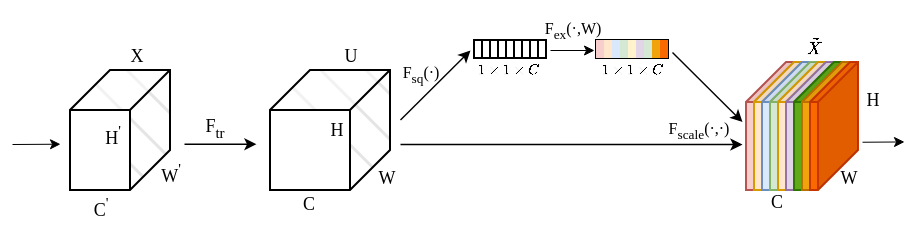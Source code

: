 <mxfile version="26.0.10">
  <diagram name="第 1 页" id="fIxhdMdnYTaUpzPp3vKk">
    <mxGraphModel dx="529" dy="270" grid="1" gridSize="10" guides="1" tooltips="1" connect="1" arrows="1" fold="1" page="1" pageScale="1" pageWidth="827" pageHeight="1169" math="1" shadow="0">
      <root>
        <mxCell id="0" />
        <mxCell id="1" parent="0" />
        <mxCell id="ODvfvK-Vzm__knQPuGtE-5" value="" style="shape=cube;whiteSpace=wrap;html=1;boundedLbl=1;backgroundOutline=1;darkOpacity=0.05;darkOpacity2=0.1;flipH=1;shadow=0;fillColor=default;gradientColor=none;fillStyle=hatch;size=20;aspect=fixed;fontSize=9;fontFamily=Times New Roman;" parent="1" vertex="1">
          <mxGeometry x="180" y="80" width="50" height="60" as="geometry" />
        </mxCell>
        <mxCell id="ODvfvK-Vzm__knQPuGtE-6" value="" style="shape=cube;whiteSpace=wrap;html=1;boundedLbl=1;backgroundOutline=1;darkOpacity=0.05;darkOpacity2=0.1;flipH=1;shadow=0;fillColor=default;gradientColor=none;fillStyle=hatch;aspect=fixed;fontSize=9;fontFamily=Times New Roman;" parent="1" vertex="1">
          <mxGeometry x="280" y="80" width="60" height="60" as="geometry" />
        </mxCell>
        <mxCell id="ODvfvK-Vzm__knQPuGtE-7" value="" style="shape=cube;whiteSpace=wrap;html=1;boundedLbl=1;backgroundOutline=1;darkOpacity=0.05;darkOpacity2=0.1;flipH=1;shadow=0;fillColor=#f8cecc;fillStyle=auto;aspect=fixed;strokeColor=#b85450;fontFamily=Times New Roman;" parent="1" vertex="1">
          <mxGeometry x="518" y="76.01" width="24" height="63.98" as="geometry" />
        </mxCell>
        <mxCell id="ODvfvK-Vzm__knQPuGtE-8" value="&lt;div&gt;&lt;br&gt;&lt;/div&gt;&lt;div&gt;&lt;br&gt;&lt;/div&gt;&lt;div&gt;&lt;br&gt;&lt;/div&gt;&lt;div&gt;&lt;br&gt;&lt;/div&gt;&lt;div&gt;&lt;br&gt;&lt;/div&gt;&lt;div&gt;&lt;br&gt;&lt;/div&gt;" style="shape=cube;whiteSpace=wrap;html=1;boundedLbl=1;backgroundOutline=1;darkOpacity=0.05;darkOpacity2=0.1;flipH=1;shadow=0;fillColor=#ffe6cc;fillStyle=auto;aspect=fixed;strokeColor=#d79b00;fontFamily=Times New Roman;" parent="1" vertex="1">
          <mxGeometry x="522" y="76.01" width="24" height="63.98" as="geometry" />
        </mxCell>
        <mxCell id="ODvfvK-Vzm__knQPuGtE-14" value="&lt;div&gt;&lt;br&gt;&lt;/div&gt;&lt;div&gt;&lt;br&gt;&lt;/div&gt;&lt;div&gt;&lt;br&gt;&lt;/div&gt;&lt;div&gt;&lt;br&gt;&lt;/div&gt;&lt;div&gt;&lt;br&gt;&lt;/div&gt;&lt;div&gt;&lt;br&gt;&lt;/div&gt;" style="shape=cube;whiteSpace=wrap;html=1;boundedLbl=1;backgroundOutline=1;darkOpacity=0.05;darkOpacity2=0.1;flipH=1;shadow=0;fillColor=#dae8fc;fillStyle=auto;aspect=fixed;strokeColor=#6c8ebf;fontFamily=Times New Roman;" parent="1" vertex="1">
          <mxGeometry x="526" y="76.01" width="24" height="63.98" as="geometry" />
        </mxCell>
        <mxCell id="ODvfvK-Vzm__knQPuGtE-15" value="" style="shape=cube;whiteSpace=wrap;html=1;boundedLbl=1;backgroundOutline=1;darkOpacity=0.05;darkOpacity2=0.1;flipH=1;shadow=0;fillColor=#d5e8d4;fillStyle=auto;aspect=fixed;strokeColor=#82b366;fontFamily=Times New Roman;" parent="1" vertex="1">
          <mxGeometry x="530" y="76.01" width="24" height="63.98" as="geometry" />
        </mxCell>
        <mxCell id="ODvfvK-Vzm__knQPuGtE-16" value="&lt;div&gt;&lt;br&gt;&lt;/div&gt;&lt;div&gt;&lt;br&gt;&lt;/div&gt;&lt;div&gt;&lt;br&gt;&lt;/div&gt;&lt;div&gt;&lt;br&gt;&lt;/div&gt;&lt;div&gt;&lt;br&gt;&lt;/div&gt;&lt;div&gt;&lt;br&gt;&lt;/div&gt;" style="shape=cube;whiteSpace=wrap;html=1;boundedLbl=1;backgroundOutline=1;darkOpacity=0.05;darkOpacity2=0.1;flipH=1;shadow=0;fillColor=#ffe6cc;fillStyle=auto;aspect=fixed;strokeColor=#d79b00;fontFamily=Times New Roman;" parent="1" vertex="1">
          <mxGeometry x="534" y="76.01" width="24" height="63.98" as="geometry" />
        </mxCell>
        <mxCell id="ODvfvK-Vzm__knQPuGtE-17" value="&lt;div&gt;&lt;br&gt;&lt;/div&gt;&lt;div&gt;&lt;br&gt;&lt;/div&gt;&lt;div&gt;&lt;br&gt;&lt;/div&gt;&lt;div&gt;&lt;br&gt;&lt;/div&gt;&lt;div&gt;&lt;br&gt;&lt;/div&gt;&lt;div&gt;&lt;br&gt;&lt;/div&gt;" style="shape=cube;whiteSpace=wrap;html=1;boundedLbl=1;backgroundOutline=1;darkOpacity=0.05;darkOpacity2=0.1;flipH=1;shadow=0;fillColor=#e1d5e7;fillStyle=auto;aspect=fixed;strokeColor=#9673a6;fontFamily=Times New Roman;" parent="1" vertex="1">
          <mxGeometry x="538" y="76.01" width="24" height="63.98" as="geometry" />
        </mxCell>
        <mxCell id="ODvfvK-Vzm__knQPuGtE-18" value="" style="shape=cube;whiteSpace=wrap;html=1;boundedLbl=1;backgroundOutline=1;darkOpacity=0.05;darkOpacity2=0.1;flipH=1;shadow=0;fillColor=#60a917;fillStyle=auto;aspect=fixed;fontColor=#ffffff;strokeColor=#2D7600;fontFamily=Times New Roman;" parent="1" vertex="1">
          <mxGeometry x="542" y="76.01" width="24" height="63.98" as="geometry" />
        </mxCell>
        <mxCell id="ODvfvK-Vzm__knQPuGtE-19" value="&lt;div&gt;&lt;br&gt;&lt;/div&gt;&lt;div&gt;&lt;br&gt;&lt;/div&gt;&lt;div&gt;&lt;br&gt;&lt;/div&gt;&lt;div&gt;&lt;br&gt;&lt;/div&gt;&lt;div&gt;&lt;br&gt;&lt;/div&gt;&lt;div&gt;&lt;br&gt;&lt;/div&gt;" style="shape=cube;whiteSpace=wrap;html=1;boundedLbl=1;backgroundOutline=1;darkOpacity=0.05;darkOpacity2=0.1;flipH=1;shadow=0;fillColor=#f0a30a;fillStyle=auto;aspect=fixed;fontColor=#000000;strokeColor=#BD7000;fontFamily=Times New Roman;" parent="1" vertex="1">
          <mxGeometry x="546" y="76.01" width="24" height="63.98" as="geometry" />
        </mxCell>
        <mxCell id="ODvfvK-Vzm__knQPuGtE-20" value="&lt;div&gt;&lt;br&gt;&lt;/div&gt;&lt;div&gt;&lt;br&gt;&lt;/div&gt;&lt;div&gt;&lt;br&gt;&lt;/div&gt;&lt;div&gt;&lt;br&gt;&lt;/div&gt;&lt;div&gt;&lt;br&gt;&lt;/div&gt;&lt;div&gt;&lt;br&gt;&lt;/div&gt;" style="shape=cube;whiteSpace=wrap;html=1;boundedLbl=1;backgroundOutline=1;darkOpacity=0.05;darkOpacity2=0.1;flipH=1;shadow=0;fillColor=#fa6800;fillStyle=auto;aspect=fixed;fontColor=#000000;strokeColor=#C73500;fontFamily=Times New Roman;" parent="1" vertex="1">
          <mxGeometry x="550" y="76.01" width="24" height="63.98" as="geometry" />
        </mxCell>
        <mxCell id="ODvfvK-Vzm__knQPuGtE-24" value="" style="endArrow=classic;html=1;rounded=0;endFill=1;strokeWidth=0.7;startSize=6;endSize=4;strokeColor=default;align=center;verticalAlign=middle;fontFamily=Times New Roman;fontSize=9;fontColor=default;labelBackgroundColor=default;" parent="1" edge="1">
          <mxGeometry width="50" height="50" relative="1" as="geometry">
            <mxPoint x="237" y="116.85" as="sourcePoint" />
            <mxPoint x="273" y="116.85" as="targetPoint" />
          </mxGeometry>
        </mxCell>
        <mxCell id="ODvfvK-Vzm__knQPuGtE-26" value="" style="endArrow=classic;html=1;rounded=0;endFill=1;strokeWidth=0.5;startSize=6;endSize=4;fontSize=9;fontFamily=Times New Roman;" parent="1" edge="1">
          <mxGeometry width="50" height="50" relative="1" as="geometry">
            <mxPoint x="151" y="117" as="sourcePoint" />
            <mxPoint x="175" y="116.85" as="targetPoint" />
          </mxGeometry>
        </mxCell>
        <mxCell id="ODvfvK-Vzm__knQPuGtE-27" value="" style="endArrow=classic;html=1;rounded=0;endFill=1;strokeWidth=0.7;startSize=6;endSize=4;strokeColor=default;align=center;verticalAlign=middle;fontFamily=Times New Roman;fontSize=11;fontColor=default;labelBackgroundColor=default;" parent="1" edge="1">
          <mxGeometry width="50" height="50" relative="1" as="geometry">
            <mxPoint x="345" y="117" as="sourcePoint" />
            <mxPoint x="516" y="117" as="targetPoint" />
          </mxGeometry>
        </mxCell>
        <mxCell id="ODvfvK-Vzm__knQPuGtE-28" value="X" style="text;html=1;align=center;verticalAlign=middle;resizable=0;points=[];autosize=1;strokeColor=none;fillColor=none;fontSize=9;fontFamily=Times New Roman;" parent="1" vertex="1">
          <mxGeometry x="198" y="63" width="30" height="20" as="geometry" />
        </mxCell>
        <mxCell id="ODvfvK-Vzm__knQPuGtE-29" value="C&lt;sup&gt;&#39;&lt;/sup&gt;" style="text;html=1;align=center;verticalAlign=middle;resizable=0;points=[];autosize=1;strokeColor=none;fillColor=none;fontSize=9;fontFamily=Times New Roman;" parent="1" vertex="1">
          <mxGeometry x="180" y="133" width="30" height="30" as="geometry" />
        </mxCell>
        <mxCell id="ODvfvK-Vzm__knQPuGtE-30" value="H&lt;sup&gt;&#39;&lt;/sup&gt;" style="text;html=1;align=center;verticalAlign=middle;resizable=0;points=[];autosize=1;strokeColor=none;fillColor=none;fontSize=9;fontFamily=Times New Roman;" parent="1" vertex="1">
          <mxGeometry x="186" y="97" width="30" height="30" as="geometry" />
        </mxCell>
        <mxCell id="ODvfvK-Vzm__knQPuGtE-31" value="W&lt;sup&gt;&#39;&lt;/sup&gt;" style="text;html=1;align=center;verticalAlign=middle;resizable=0;points=[];autosize=1;strokeColor=none;fillColor=none;fontSize=9;fontFamily=Times New Roman;" parent="1" vertex="1">
          <mxGeometry x="215" y="116" width="30" height="30" as="geometry" />
        </mxCell>
        <mxCell id="ODvfvK-Vzm__knQPuGtE-32" value="F&lt;sub&gt;tr&lt;/sub&gt;" style="text;html=1;align=center;verticalAlign=middle;resizable=0;points=[];autosize=1;strokeColor=none;fillColor=none;fontSize=9;fontFamily=Times New Roman;" parent="1" vertex="1">
          <mxGeometry x="237" y="94" width="30" height="30" as="geometry" />
        </mxCell>
        <mxCell id="ODvfvK-Vzm__knQPuGtE-33" value="U" style="text;html=1;align=center;verticalAlign=middle;resizable=0;points=[];autosize=1;strokeColor=none;fillColor=none;fontSize=9;fontFamily=Times New Roman;" parent="1" vertex="1">
          <mxGeometry x="305" y="63" width="30" height="20" as="geometry" />
        </mxCell>
        <mxCell id="ODvfvK-Vzm__knQPuGtE-35" value="H" style="text;html=1;align=center;verticalAlign=middle;resizable=0;points=[];autosize=1;strokeColor=none;fillColor=none;fontSize=9;fontFamily=Times New Roman;" parent="1" vertex="1">
          <mxGeometry x="298" y="100" width="30" height="20" as="geometry" />
        </mxCell>
        <mxCell id="ODvfvK-Vzm__knQPuGtE-36" value="C" style="text;html=1;align=center;verticalAlign=middle;resizable=0;points=[];autosize=1;strokeColor=none;fillColor=none;fontSize=9;fontFamily=Times New Roman;" parent="1" vertex="1">
          <mxGeometry x="284" y="137" width="30" height="20" as="geometry" />
        </mxCell>
        <mxCell id="ODvfvK-Vzm__knQPuGtE-37" value="W" style="text;html=1;align=center;verticalAlign=middle;resizable=0;points=[];autosize=1;strokeColor=none;fillColor=none;fontSize=9;fontFamily=Times New Roman;" parent="1" vertex="1">
          <mxGeometry x="323" y="124" width="30" height="20" as="geometry" />
        </mxCell>
        <mxCell id="ODvfvK-Vzm__knQPuGtE-38" value="" style="endArrow=classic;html=1;rounded=0;endFill=1;strokeWidth=0.7;startSize=6;endSize=4;strokeColor=default;align=center;verticalAlign=middle;fontFamily=Times New Roman;fontSize=11;fontColor=default;labelBackgroundColor=default;" parent="1" edge="1">
          <mxGeometry width="50" height="50" relative="1" as="geometry">
            <mxPoint x="345" y="104.77" as="sourcePoint" />
            <mxPoint x="380" y="70" as="targetPoint" />
          </mxGeometry>
        </mxCell>
        <mxCell id="ODvfvK-Vzm__knQPuGtE-41" value="" style="shape=table;startSize=0;container=1;collapsible=0;childLayout=tableLayout;fontSize=15;spacingBottom=0;fontFamily=Times New Roman;" parent="1" vertex="1">
          <mxGeometry x="443" y="65" width="36" height="9" as="geometry" />
        </mxCell>
        <mxCell id="ODvfvK-Vzm__knQPuGtE-42" value="" style="shape=tableRow;horizontal=0;startSize=0;swimlaneHead=0;swimlaneBody=0;strokeColor=inherit;top=0;left=0;bottom=0;right=0;collapsible=0;dropTarget=0;fillColor=none;points=[[0,0.5],[1,0.5]];portConstraint=eastwest;fontSize=15;spacingBottom=0;fontFamily=Times New Roman;" parent="ODvfvK-Vzm__knQPuGtE-41" vertex="1">
          <mxGeometry width="36" height="9" as="geometry" />
        </mxCell>
        <mxCell id="ODvfvK-Vzm__knQPuGtE-43" value="" style="shape=partialRectangle;html=1;whiteSpace=wrap;connectable=0;strokeColor=#b85450;overflow=hidden;fillColor=#f8cecc;top=0;left=0;bottom=0;right=0;pointerEvents=1;fontSize=15;spacingBottom=0;fontFamily=Times New Roman;" parent="ODvfvK-Vzm__knQPuGtE-42" vertex="1">
          <mxGeometry width="4" height="9" as="geometry">
            <mxRectangle width="4" height="9" as="alternateBounds" />
          </mxGeometry>
        </mxCell>
        <mxCell id="ODvfvK-Vzm__knQPuGtE-44" value="" style="shape=partialRectangle;html=1;whiteSpace=wrap;connectable=0;strokeColor=#d79b00;overflow=hidden;fillColor=#ffe6cc;top=0;left=0;bottom=0;right=0;pointerEvents=1;fontSize=15;spacingBottom=0;fontFamily=Times New Roman;" parent="ODvfvK-Vzm__knQPuGtE-42" vertex="1">
          <mxGeometry x="4" width="4" height="9" as="geometry">
            <mxRectangle width="4" height="9" as="alternateBounds" />
          </mxGeometry>
        </mxCell>
        <mxCell id="ODvfvK-Vzm__knQPuGtE-45" value="" style="shape=partialRectangle;html=1;whiteSpace=wrap;connectable=0;strokeColor=#6c8ebf;overflow=hidden;fillColor=#dae8fc;top=0;left=0;bottom=0;right=0;pointerEvents=1;fontSize=15;spacingBottom=0;fontFamily=Times New Roman;" parent="ODvfvK-Vzm__knQPuGtE-42" vertex="1">
          <mxGeometry x="8" width="4" height="9" as="geometry">
            <mxRectangle width="4" height="9" as="alternateBounds" />
          </mxGeometry>
        </mxCell>
        <mxCell id="ODvfvK-Vzm__knQPuGtE-58" style="shape=partialRectangle;html=1;whiteSpace=wrap;connectable=0;strokeColor=#82b366;overflow=hidden;fillColor=#d5e8d4;top=0;left=0;bottom=0;right=0;pointerEvents=1;fontSize=15;spacingBottom=0;fontFamily=Times New Roman;" parent="ODvfvK-Vzm__knQPuGtE-42" vertex="1">
          <mxGeometry x="12" width="4" height="9" as="geometry">
            <mxRectangle width="4" height="9" as="alternateBounds" />
          </mxGeometry>
        </mxCell>
        <mxCell id="ODvfvK-Vzm__knQPuGtE-59" style="shape=partialRectangle;html=1;whiteSpace=wrap;connectable=0;strokeColor=#d6b656;overflow=hidden;fillColor=#fff2cc;top=0;left=0;bottom=0;right=0;pointerEvents=1;fontSize=15;spacingBottom=0;fontFamily=Times New Roman;" parent="ODvfvK-Vzm__knQPuGtE-42" vertex="1">
          <mxGeometry x="16" width="4" height="9" as="geometry">
            <mxRectangle width="4" height="9" as="alternateBounds" />
          </mxGeometry>
        </mxCell>
        <mxCell id="ODvfvK-Vzm__knQPuGtE-60" style="shape=partialRectangle;html=1;whiteSpace=wrap;connectable=0;strokeColor=#9673a6;overflow=hidden;fillColor=#e1d5e7;top=0;left=0;bottom=0;right=0;pointerEvents=1;fontSize=15;spacingBottom=0;fontFamily=Times New Roman;" parent="ODvfvK-Vzm__knQPuGtE-42" vertex="1">
          <mxGeometry x="20" width="4" height="9" as="geometry">
            <mxRectangle width="4" height="9" as="alternateBounds" />
          </mxGeometry>
        </mxCell>
        <mxCell id="ODvfvK-Vzm__knQPuGtE-61" style="shape=partialRectangle;html=1;whiteSpace=wrap;connectable=0;strokeColor=#82b366;overflow=hidden;fillColor=#d5e8d4;top=0;left=0;bottom=0;right=0;pointerEvents=1;fontSize=15;spacingBottom=0;fontFamily=Times New Roman;" parent="ODvfvK-Vzm__knQPuGtE-42" vertex="1">
          <mxGeometry x="24" width="4" height="9" as="geometry">
            <mxRectangle width="4" height="9" as="alternateBounds" />
          </mxGeometry>
        </mxCell>
        <mxCell id="ODvfvK-Vzm__knQPuGtE-62" style="shape=partialRectangle;html=1;whiteSpace=wrap;connectable=0;strokeColor=#BD7000;overflow=hidden;fillColor=#f0a30a;top=0;left=0;bottom=0;right=0;pointerEvents=1;fontSize=15;spacingBottom=0;fontColor=#000000;fontFamily=Times New Roman;" parent="ODvfvK-Vzm__knQPuGtE-42" vertex="1">
          <mxGeometry x="28" width="4" height="9" as="geometry">
            <mxRectangle width="4" height="9" as="alternateBounds" />
          </mxGeometry>
        </mxCell>
        <mxCell id="ODvfvK-Vzm__knQPuGtE-63" style="shape=partialRectangle;html=1;whiteSpace=wrap;connectable=0;strokeColor=#C73500;overflow=hidden;fillColor=#fa6800;top=0;left=0;bottom=0;right=0;pointerEvents=1;fontSize=15;spacingBottom=0;fontColor=#000000;fontFamily=Times New Roman;" parent="ODvfvK-Vzm__knQPuGtE-42" vertex="1">
          <mxGeometry x="32" width="4" height="9" as="geometry">
            <mxRectangle width="4" height="9" as="alternateBounds" />
          </mxGeometry>
        </mxCell>
        <mxCell id="ODvfvK-Vzm__knQPuGtE-64" value="" style="shape=table;startSize=0;container=1;collapsible=0;childLayout=tableLayout;fontSize=15;spacingBottom=0;fontFamily=Times New Roman;" parent="1" vertex="1">
          <mxGeometry x="382" y="65" width="36" height="9" as="geometry" />
        </mxCell>
        <mxCell id="ODvfvK-Vzm__knQPuGtE-65" value="" style="shape=tableRow;horizontal=0;startSize=0;swimlaneHead=0;swimlaneBody=0;strokeColor=inherit;top=0;left=0;bottom=0;right=0;collapsible=0;dropTarget=0;fillColor=none;points=[[0,0.5],[1,0.5]];portConstraint=eastwest;fontSize=15;spacingBottom=0;fontFamily=Times New Roman;" parent="ODvfvK-Vzm__knQPuGtE-64" vertex="1">
          <mxGeometry width="36" height="9" as="geometry" />
        </mxCell>
        <mxCell id="ODvfvK-Vzm__knQPuGtE-66" value="" style="shape=partialRectangle;html=1;whiteSpace=wrap;connectable=0;strokeColor=inherit;overflow=hidden;fillColor=none;top=0;left=0;bottom=0;right=0;pointerEvents=1;fontSize=15;spacingBottom=0;fontFamily=Times New Roman;" parent="ODvfvK-Vzm__knQPuGtE-65" vertex="1">
          <mxGeometry width="4" height="9" as="geometry">
            <mxRectangle width="4" height="9" as="alternateBounds" />
          </mxGeometry>
        </mxCell>
        <mxCell id="ODvfvK-Vzm__knQPuGtE-67" value="" style="shape=partialRectangle;html=1;whiteSpace=wrap;connectable=0;strokeColor=inherit;overflow=hidden;fillColor=none;top=0;left=0;bottom=0;right=0;pointerEvents=1;fontSize=15;spacingBottom=0;fontFamily=Times New Roman;" parent="ODvfvK-Vzm__knQPuGtE-65" vertex="1">
          <mxGeometry x="4" width="4" height="9" as="geometry">
            <mxRectangle width="4" height="9" as="alternateBounds" />
          </mxGeometry>
        </mxCell>
        <mxCell id="ODvfvK-Vzm__knQPuGtE-68" value="" style="shape=partialRectangle;html=1;whiteSpace=wrap;connectable=0;strokeColor=inherit;overflow=hidden;fillColor=none;top=0;left=0;bottom=0;right=0;pointerEvents=1;fontSize=15;spacingBottom=0;fontFamily=Times New Roman;" parent="ODvfvK-Vzm__knQPuGtE-65" vertex="1">
          <mxGeometry x="8" width="4" height="9" as="geometry">
            <mxRectangle width="4" height="9" as="alternateBounds" />
          </mxGeometry>
        </mxCell>
        <mxCell id="ODvfvK-Vzm__knQPuGtE-69" style="shape=partialRectangle;html=1;whiteSpace=wrap;connectable=0;strokeColor=inherit;overflow=hidden;fillColor=none;top=0;left=0;bottom=0;right=0;pointerEvents=1;fontSize=15;spacingBottom=0;fontFamily=Times New Roman;" parent="ODvfvK-Vzm__knQPuGtE-65" vertex="1">
          <mxGeometry x="12" width="4" height="9" as="geometry">
            <mxRectangle width="4" height="9" as="alternateBounds" />
          </mxGeometry>
        </mxCell>
        <mxCell id="ODvfvK-Vzm__knQPuGtE-70" style="shape=partialRectangle;html=1;whiteSpace=wrap;connectable=0;strokeColor=inherit;overflow=hidden;fillColor=none;top=0;left=0;bottom=0;right=0;pointerEvents=1;fontSize=15;spacingBottom=0;fontFamily=Times New Roman;" parent="ODvfvK-Vzm__knQPuGtE-65" vertex="1">
          <mxGeometry x="16" width="4" height="9" as="geometry">
            <mxRectangle width="4" height="9" as="alternateBounds" />
          </mxGeometry>
        </mxCell>
        <mxCell id="ODvfvK-Vzm__knQPuGtE-71" style="shape=partialRectangle;html=1;whiteSpace=wrap;connectable=0;strokeColor=inherit;overflow=hidden;fillColor=none;top=0;left=0;bottom=0;right=0;pointerEvents=1;fontSize=15;spacingBottom=0;fontFamily=Times New Roman;" parent="ODvfvK-Vzm__knQPuGtE-65" vertex="1">
          <mxGeometry x="20" width="4" height="9" as="geometry">
            <mxRectangle width="4" height="9" as="alternateBounds" />
          </mxGeometry>
        </mxCell>
        <mxCell id="ODvfvK-Vzm__knQPuGtE-72" style="shape=partialRectangle;html=1;whiteSpace=wrap;connectable=0;strokeColor=inherit;overflow=hidden;fillColor=none;top=0;left=0;bottom=0;right=0;pointerEvents=1;fontSize=15;spacingBottom=0;fontFamily=Times New Roman;" parent="ODvfvK-Vzm__knQPuGtE-65" vertex="1">
          <mxGeometry x="24" width="4" height="9" as="geometry">
            <mxRectangle width="4" height="9" as="alternateBounds" />
          </mxGeometry>
        </mxCell>
        <mxCell id="ODvfvK-Vzm__knQPuGtE-73" style="shape=partialRectangle;html=1;whiteSpace=wrap;connectable=0;strokeColor=inherit;overflow=hidden;fillColor=none;top=0;left=0;bottom=0;right=0;pointerEvents=1;fontSize=15;spacingBottom=0;fontFamily=Times New Roman;" parent="ODvfvK-Vzm__knQPuGtE-65" vertex="1">
          <mxGeometry x="28" width="4" height="9" as="geometry">
            <mxRectangle width="4" height="9" as="alternateBounds" />
          </mxGeometry>
        </mxCell>
        <mxCell id="ODvfvK-Vzm__knQPuGtE-74" style="shape=partialRectangle;html=1;whiteSpace=wrap;connectable=0;strokeColor=inherit;overflow=hidden;fillColor=none;top=0;left=0;bottom=0;right=0;pointerEvents=1;fontSize=15;spacingBottom=0;fontFamily=Times New Roman;" parent="ODvfvK-Vzm__knQPuGtE-65" vertex="1">
          <mxGeometry x="32" width="4" height="9" as="geometry">
            <mxRectangle width="4" height="9" as="alternateBounds" />
          </mxGeometry>
        </mxCell>
        <mxCell id="ODvfvK-Vzm__knQPuGtE-77" value="" style="endArrow=classic;html=1;rounded=0;endFill=1;strokeWidth=0.5;startSize=6;endSize=4;strokeColor=default;align=center;verticalAlign=middle;fontFamily=Times New Roman;fontSize=11;fontColor=default;labelBackgroundColor=default;" parent="1" edge="1">
          <mxGeometry width="50" height="50" relative="1" as="geometry">
            <mxPoint x="420" y="70" as="sourcePoint" />
            <mxPoint x="442" y="70" as="targetPoint" />
          </mxGeometry>
        </mxCell>
        <mxCell id="ODvfvK-Vzm__knQPuGtE-78" value="" style="endArrow=classic;html=1;rounded=0;endFill=1;strokeWidth=0.7;startSize=6;endSize=4;strokeColor=default;align=center;verticalAlign=middle;fontFamily=Times New Roman;fontSize=11;fontColor=default;labelBackgroundColor=default;" parent="1" edge="1">
          <mxGeometry width="50" height="50" relative="1" as="geometry">
            <mxPoint x="481" y="71" as="sourcePoint" />
            <mxPoint x="516" y="105.77" as="targetPoint" />
          </mxGeometry>
        </mxCell>
        <mxCell id="ODvfvK-Vzm__knQPuGtE-79" value="$$1\times1\times C$$" style="text;html=1;align=center;verticalAlign=middle;resizable=0;points=[];autosize=1;strokeColor=none;fillColor=none;fontSize=7;fontFamily=Times New Roman;" parent="1" vertex="1">
          <mxGeometry x="354" y="70.01" width="90" height="20" as="geometry" />
        </mxCell>
        <mxCell id="ODvfvK-Vzm__knQPuGtE-80" value="$$1\times1\times C$$" style="text;html=1;align=center;verticalAlign=middle;resizable=0;points=[];autosize=1;strokeColor=none;fillColor=none;fontSize=7;fontFamily=Times New Roman;" parent="1" vertex="1">
          <mxGeometry x="416" y="70.01" width="90" height="20" as="geometry" />
        </mxCell>
        <mxCell id="ODvfvK-Vzm__knQPuGtE-81" value="F&lt;sub&gt;sq&lt;/sub&gt;(·)" style="text;html=1;align=center;verticalAlign=middle;resizable=0;points=[];autosize=1;strokeColor=none;fillColor=none;fontSize=8;fontFamily=Times New Roman;" parent="1" vertex="1">
          <mxGeometry x="335" y="67" width="40" height="30" as="geometry" />
        </mxCell>
        <mxCell id="ODvfvK-Vzm__knQPuGtE-82" value="F&lt;sub&gt;ex&lt;/sub&gt;(·,W)" style="text;html=1;align=center;verticalAlign=middle;resizable=0;points=[];autosize=1;strokeColor=none;fillColor=none;fontSize=8;fontFamily=Times New Roman;" parent="1" vertex="1">
          <mxGeometry x="406" y="45" width="50" height="30" as="geometry" />
        </mxCell>
        <mxCell id="ODvfvK-Vzm__knQPuGtE-83" value="F&lt;sub&gt;scale&lt;/sub&gt;(·,·)" style="text;html=1;align=center;verticalAlign=middle;resizable=0;points=[];autosize=1;strokeColor=none;fillColor=none;fontSize=8;fontFamily=Times New Roman;" parent="1" vertex="1">
          <mxGeometry x="469" y="95" width="50" height="30" as="geometry" />
        </mxCell>
        <mxCell id="kc__w8KJhOMfRDDc8Oi7-1" value="&lt;span&gt;$$\tilde{X}$$&lt;/span&gt;" style="text;html=1;align=center;verticalAlign=middle;resizable=0;points=[];autosize=1;strokeColor=none;fillColor=none;fontSize=9;fontFamily=Times New Roman;" vertex="1" parent="1">
          <mxGeometry x="511" y="58.5" width="80" height="20" as="geometry" />
        </mxCell>
        <mxCell id="kc__w8KJhOMfRDDc8Oi7-2" value="H" style="text;html=1;align=center;verticalAlign=middle;resizable=0;points=[];autosize=1;strokeColor=none;fillColor=none;fontSize=9;fontFamily=Times New Roman;" vertex="1" parent="1">
          <mxGeometry x="566" y="85" width="30" height="20" as="geometry" />
        </mxCell>
        <mxCell id="kc__w8KJhOMfRDDc8Oi7-3" value="C" style="text;html=1;align=center;verticalAlign=middle;resizable=0;points=[];autosize=1;strokeColor=none;fillColor=none;fontSize=9;fontFamily=Times New Roman;" vertex="1" parent="1">
          <mxGeometry x="518" y="136" width="30" height="20" as="geometry" />
        </mxCell>
        <mxCell id="kc__w8KJhOMfRDDc8Oi7-4" value="W" style="text;html=1;align=center;verticalAlign=middle;resizable=0;points=[];autosize=1;strokeColor=none;fillColor=none;fontSize=9;fontFamily=Times New Roman;" vertex="1" parent="1">
          <mxGeometry x="554" y="124" width="30" height="20" as="geometry" />
        </mxCell>
        <mxCell id="kc__w8KJhOMfRDDc8Oi7-5" value="" style="endArrow=classic;html=1;rounded=0;endFill=1;strokeWidth=0.5;startSize=6;endSize=4;fontSize=9;fontFamily=Times New Roman;" edge="1" parent="1">
          <mxGeometry width="50" height="50" relative="1" as="geometry">
            <mxPoint x="576" y="115.87" as="sourcePoint" />
            <mxPoint x="597" y="115.72" as="targetPoint" />
          </mxGeometry>
        </mxCell>
      </root>
    </mxGraphModel>
  </diagram>
</mxfile>
